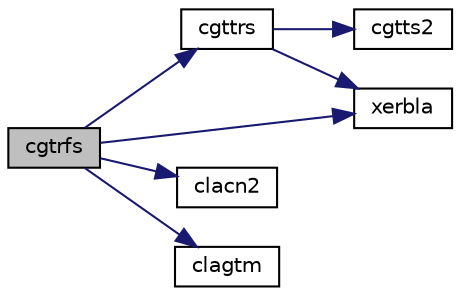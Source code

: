 digraph "cgtrfs"
{
 // LATEX_PDF_SIZE
  edge [fontname="Helvetica",fontsize="10",labelfontname="Helvetica",labelfontsize="10"];
  node [fontname="Helvetica",fontsize="10",shape=record];
  rankdir="LR";
  Node1 [label="cgtrfs",height=0.2,width=0.4,color="black", fillcolor="grey75", style="filled", fontcolor="black",tooltip="CGTRFS"];
  Node1 -> Node2 [color="midnightblue",fontsize="10",style="solid",fontname="Helvetica"];
  Node2 [label="cgttrs",height=0.2,width=0.4,color="black", fillcolor="white", style="filled",URL="$cgttrs_8f.html#afe8bdadc6f4da5aa5df3fe22dbe6b05b",tooltip="CGTTRS"];
  Node2 -> Node3 [color="midnightblue",fontsize="10",style="solid",fontname="Helvetica"];
  Node3 [label="cgtts2",height=0.2,width=0.4,color="black", fillcolor="white", style="filled",URL="$cgtts2_8f.html#ab3cb48a1dae8355cc937e9c97ac5ded0",tooltip="CGTTS2 solves a system of linear equations with a tridiagonal matrix using the LU factorization compu..."];
  Node2 -> Node4 [color="midnightblue",fontsize="10",style="solid",fontname="Helvetica"];
  Node4 [label="xerbla",height=0.2,width=0.4,color="black", fillcolor="white", style="filled",URL="$xerbla_8f.html#a377ee61015baf8dea7770b3a404b1c07",tooltip="XERBLA"];
  Node1 -> Node5 [color="midnightblue",fontsize="10",style="solid",fontname="Helvetica"];
  Node5 [label="clacn2",height=0.2,width=0.4,color="black", fillcolor="white", style="filled",URL="$clacn2_8f.html#ab908babe3ec3648412de15e0f8ab4479",tooltip="CLACN2 estimates the 1-norm of a square matrix, using reverse communication for evaluating matrix-vec..."];
  Node1 -> Node6 [color="midnightblue",fontsize="10",style="solid",fontname="Helvetica"];
  Node6 [label="clagtm",height=0.2,width=0.4,color="black", fillcolor="white", style="filled",URL="$clagtm_8f.html#a3008440c0f918c3e32ccbcbd04ea5eb3",tooltip="CLAGTM performs a matrix-matrix product of the form C = αAB+βC, where A is a tridiagonal matrix,..."];
  Node1 -> Node4 [color="midnightblue",fontsize="10",style="solid",fontname="Helvetica"];
}
